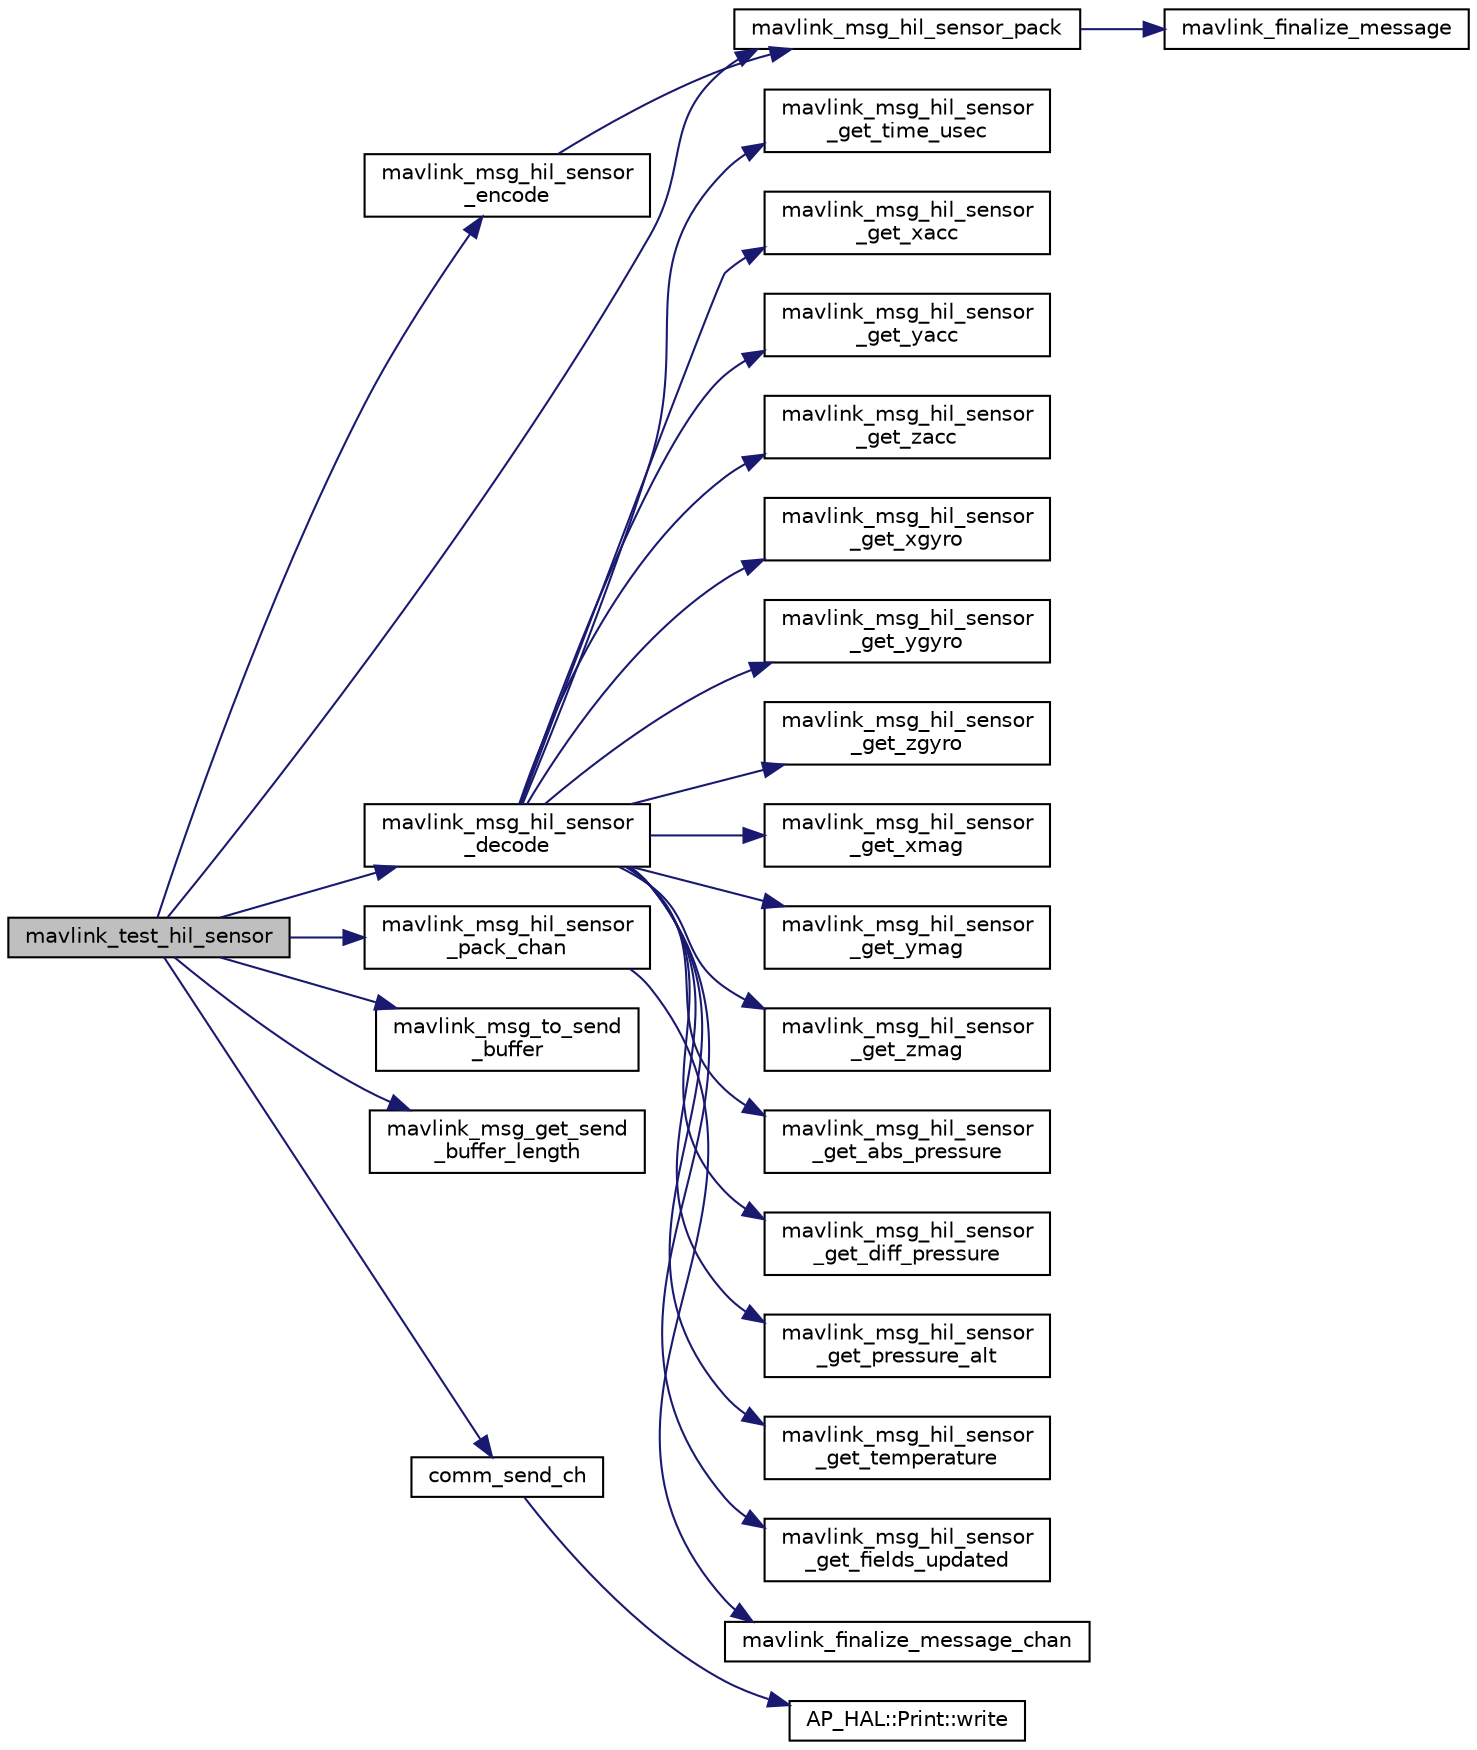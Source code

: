 digraph "mavlink_test_hil_sensor"
{
 // INTERACTIVE_SVG=YES
  edge [fontname="Helvetica",fontsize="10",labelfontname="Helvetica",labelfontsize="10"];
  node [fontname="Helvetica",fontsize="10",shape=record];
  rankdir="LR";
  Node1 [label="mavlink_test_hil_sensor",height=0.2,width=0.4,color="black", fillcolor="grey75", style="filled" fontcolor="black"];
  Node1 -> Node2 [color="midnightblue",fontsize="10",style="solid",fontname="Helvetica"];
  Node2 [label="mavlink_msg_hil_sensor\l_encode",height=0.2,width=0.4,color="black", fillcolor="white", style="filled",URL="$mavlink__msg__hil__sensor_8h.html#a08e8536d40cb93b3b3fc71be3b1cf279",tooltip="Encode a hil_sensor struct. "];
  Node2 -> Node3 [color="midnightblue",fontsize="10",style="solid",fontname="Helvetica"];
  Node3 [label="mavlink_msg_hil_sensor_pack",height=0.2,width=0.4,color="black", fillcolor="white", style="filled",URL="$mavlink__msg__hil__sensor_8h.html#af8248a2f30a6282571b4e6a0e790b2a4",tooltip="Pack a hil_sensor message. "];
  Node3 -> Node4 [color="midnightblue",fontsize="10",style="solid",fontname="Helvetica"];
  Node4 [label="mavlink_finalize_message",height=0.2,width=0.4,color="black", fillcolor="white", style="filled",URL="$v0_89_2mavlink__helpers_8h.html#af3bea083c5ec83f5b6570b2bd4a817d0",tooltip="Finalize a MAVLink message with MAVLINK_COMM_0 as default channel. "];
  Node1 -> Node5 [color="midnightblue",fontsize="10",style="solid",fontname="Helvetica"];
  Node5 [label="mavlink_msg_hil_sensor\l_decode",height=0.2,width=0.4,color="black", fillcolor="white", style="filled",URL="$mavlink__msg__hil__sensor_8h.html#a1a466472a4e34162bd652ba0ff53b29e",tooltip="Decode a hil_sensor message into a struct. "];
  Node5 -> Node6 [color="midnightblue",fontsize="10",style="solid",fontname="Helvetica"];
  Node6 [label="mavlink_msg_hil_sensor\l_get_time_usec",height=0.2,width=0.4,color="black", fillcolor="white", style="filled",URL="$mavlink__msg__hil__sensor_8h.html#a106e8d4b45bd87d9ab1327f0ce9f231a",tooltip="Send a hil_sensor message. "];
  Node5 -> Node7 [color="midnightblue",fontsize="10",style="solid",fontname="Helvetica"];
  Node7 [label="mavlink_msg_hil_sensor\l_get_xacc",height=0.2,width=0.4,color="black", fillcolor="white", style="filled",URL="$mavlink__msg__hil__sensor_8h.html#a45827c376c832c6341e991008741b5cf",tooltip="Get field xacc from hil_sensor message. "];
  Node5 -> Node8 [color="midnightblue",fontsize="10",style="solid",fontname="Helvetica"];
  Node8 [label="mavlink_msg_hil_sensor\l_get_yacc",height=0.2,width=0.4,color="black", fillcolor="white", style="filled",URL="$mavlink__msg__hil__sensor_8h.html#aaba2847c8f75d2294006c0424a80ea83",tooltip="Get field yacc from hil_sensor message. "];
  Node5 -> Node9 [color="midnightblue",fontsize="10",style="solid",fontname="Helvetica"];
  Node9 [label="mavlink_msg_hil_sensor\l_get_zacc",height=0.2,width=0.4,color="black", fillcolor="white", style="filled",URL="$mavlink__msg__hil__sensor_8h.html#a8719316cabb4afe270fffb20e5e33736",tooltip="Get field zacc from hil_sensor message. "];
  Node5 -> Node10 [color="midnightblue",fontsize="10",style="solid",fontname="Helvetica"];
  Node10 [label="mavlink_msg_hil_sensor\l_get_xgyro",height=0.2,width=0.4,color="black", fillcolor="white", style="filled",URL="$mavlink__msg__hil__sensor_8h.html#aa53d1e89bb6a9d79d5b8c144c0f9ea4b",tooltip="Get field xgyro from hil_sensor message. "];
  Node5 -> Node11 [color="midnightblue",fontsize="10",style="solid",fontname="Helvetica"];
  Node11 [label="mavlink_msg_hil_sensor\l_get_ygyro",height=0.2,width=0.4,color="black", fillcolor="white", style="filled",URL="$mavlink__msg__hil__sensor_8h.html#a4870427b23de98ca8e47dd17ea00db8e",tooltip="Get field ygyro from hil_sensor message. "];
  Node5 -> Node12 [color="midnightblue",fontsize="10",style="solid",fontname="Helvetica"];
  Node12 [label="mavlink_msg_hil_sensor\l_get_zgyro",height=0.2,width=0.4,color="black", fillcolor="white", style="filled",URL="$mavlink__msg__hil__sensor_8h.html#af2dc0862d30c5697c61a1168a78175eb",tooltip="Get field zgyro from hil_sensor message. "];
  Node5 -> Node13 [color="midnightblue",fontsize="10",style="solid",fontname="Helvetica"];
  Node13 [label="mavlink_msg_hil_sensor\l_get_xmag",height=0.2,width=0.4,color="black", fillcolor="white", style="filled",URL="$mavlink__msg__hil__sensor_8h.html#a612caf3f38414c3ce42ce097b056bc1c",tooltip="Get field xmag from hil_sensor message. "];
  Node5 -> Node14 [color="midnightblue",fontsize="10",style="solid",fontname="Helvetica"];
  Node14 [label="mavlink_msg_hil_sensor\l_get_ymag",height=0.2,width=0.4,color="black", fillcolor="white", style="filled",URL="$mavlink__msg__hil__sensor_8h.html#aa18ef1b0217c0c7fa0358285e7577e20",tooltip="Get field ymag from hil_sensor message. "];
  Node5 -> Node15 [color="midnightblue",fontsize="10",style="solid",fontname="Helvetica"];
  Node15 [label="mavlink_msg_hil_sensor\l_get_zmag",height=0.2,width=0.4,color="black", fillcolor="white", style="filled",URL="$mavlink__msg__hil__sensor_8h.html#a7585ba1c52817e5b3567c643343dce84",tooltip="Get field zmag from hil_sensor message. "];
  Node5 -> Node16 [color="midnightblue",fontsize="10",style="solid",fontname="Helvetica"];
  Node16 [label="mavlink_msg_hil_sensor\l_get_abs_pressure",height=0.2,width=0.4,color="black", fillcolor="white", style="filled",URL="$mavlink__msg__hil__sensor_8h.html#a1431de0c20508f32b3bec529f3326746",tooltip="Get field abs_pressure from hil_sensor message. "];
  Node5 -> Node17 [color="midnightblue",fontsize="10",style="solid",fontname="Helvetica"];
  Node17 [label="mavlink_msg_hil_sensor\l_get_diff_pressure",height=0.2,width=0.4,color="black", fillcolor="white", style="filled",URL="$mavlink__msg__hil__sensor_8h.html#a9cded2f007ad5f7edb8532b11e873e3a",tooltip="Get field diff_pressure from hil_sensor message. "];
  Node5 -> Node18 [color="midnightblue",fontsize="10",style="solid",fontname="Helvetica"];
  Node18 [label="mavlink_msg_hil_sensor\l_get_pressure_alt",height=0.2,width=0.4,color="black", fillcolor="white", style="filled",URL="$mavlink__msg__hil__sensor_8h.html#a8cf0e5250a086dfdfa0bb846f15f669f",tooltip="Get field pressure_alt from hil_sensor message. "];
  Node5 -> Node19 [color="midnightblue",fontsize="10",style="solid",fontname="Helvetica"];
  Node19 [label="mavlink_msg_hil_sensor\l_get_temperature",height=0.2,width=0.4,color="black", fillcolor="white", style="filled",URL="$mavlink__msg__hil__sensor_8h.html#a9f90a0afc350857a371621932f9abec1",tooltip="Get field temperature from hil_sensor message. "];
  Node5 -> Node20 [color="midnightblue",fontsize="10",style="solid",fontname="Helvetica"];
  Node20 [label="mavlink_msg_hil_sensor\l_get_fields_updated",height=0.2,width=0.4,color="black", fillcolor="white", style="filled",URL="$mavlink__msg__hil__sensor_8h.html#ae02421ff76bc8f65e60082ede691430c",tooltip="Get field fields_updated from hil_sensor message. "];
  Node1 -> Node3 [color="midnightblue",fontsize="10",style="solid",fontname="Helvetica"];
  Node1 -> Node21 [color="midnightblue",fontsize="10",style="solid",fontname="Helvetica"];
  Node21 [label="mavlink_msg_hil_sensor\l_pack_chan",height=0.2,width=0.4,color="black", fillcolor="white", style="filled",URL="$mavlink__msg__hil__sensor_8h.html#a70eff3689ecf8a7fae832a0757423bcd",tooltip="Pack a hil_sensor message on a channel. "];
  Node21 -> Node22 [color="midnightblue",fontsize="10",style="solid",fontname="Helvetica"];
  Node22 [label="mavlink_finalize_message_chan",height=0.2,width=0.4,color="black", fillcolor="white", style="filled",URL="$v0_89_2mavlink__helpers_8h.html#aa66131138fc02101dcc73b4b556ab422",tooltip="Finalize a MAVLink message with channel assignment. "];
  Node1 -> Node23 [color="midnightblue",fontsize="10",style="solid",fontname="Helvetica"];
  Node23 [label="mavlink_msg_to_send\l_buffer",height=0.2,width=0.4,color="black", fillcolor="white", style="filled",URL="$v0_89_2mavlink__helpers_8h.html#afea0a9befa84822fd62c2899ea0d849e",tooltip="Pack a message to send it over a serial byte stream. "];
  Node1 -> Node24 [color="midnightblue",fontsize="10",style="solid",fontname="Helvetica"];
  Node24 [label="mavlink_msg_get_send\l_buffer_length",height=0.2,width=0.4,color="black", fillcolor="white", style="filled",URL="$v0_89_2protocol_8h.html#aa86c08f27aabb7a2e12a67f189f590c8",tooltip="Get the required buffer size for this message. "];
  Node1 -> Node25 [color="midnightblue",fontsize="10",style="solid",fontname="Helvetica"];
  Node25 [label="comm_send_ch",height=0.2,width=0.4,color="black", fillcolor="white", style="filled",URL="$GCS__MAVLink_8h.html#ab753873a1ee10adedd0ce246311468f8"];
  Node25 -> Node26 [color="midnightblue",fontsize="10",style="solid",fontname="Helvetica"];
  Node26 [label="AP_HAL::Print::write",height=0.2,width=0.4,color="black", fillcolor="white", style="filled",URL="$classAP__HAL_1_1Print.html#acc65391952a43334f8f5c9bef341f501"];
}
